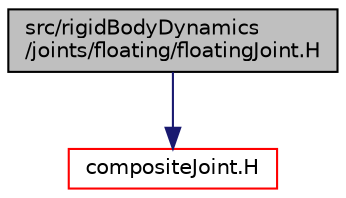 digraph "src/rigidBodyDynamics/joints/floating/floatingJoint.H"
{
  bgcolor="transparent";
  edge [fontname="Helvetica",fontsize="10",labelfontname="Helvetica",labelfontsize="10"];
  node [fontname="Helvetica",fontsize="10",shape=record];
  Node0 [label="src/rigidBodyDynamics\l/joints/floating/floatingJoint.H",height=0.2,width=0.4,color="black", fillcolor="grey75", style="filled", fontcolor="black"];
  Node0 -> Node1 [color="midnightblue",fontsize="10",style="solid",fontname="Helvetica"];
  Node1 [label="compositeJoint.H",height=0.2,width=0.4,color="red",URL="$a14621.html"];
}
